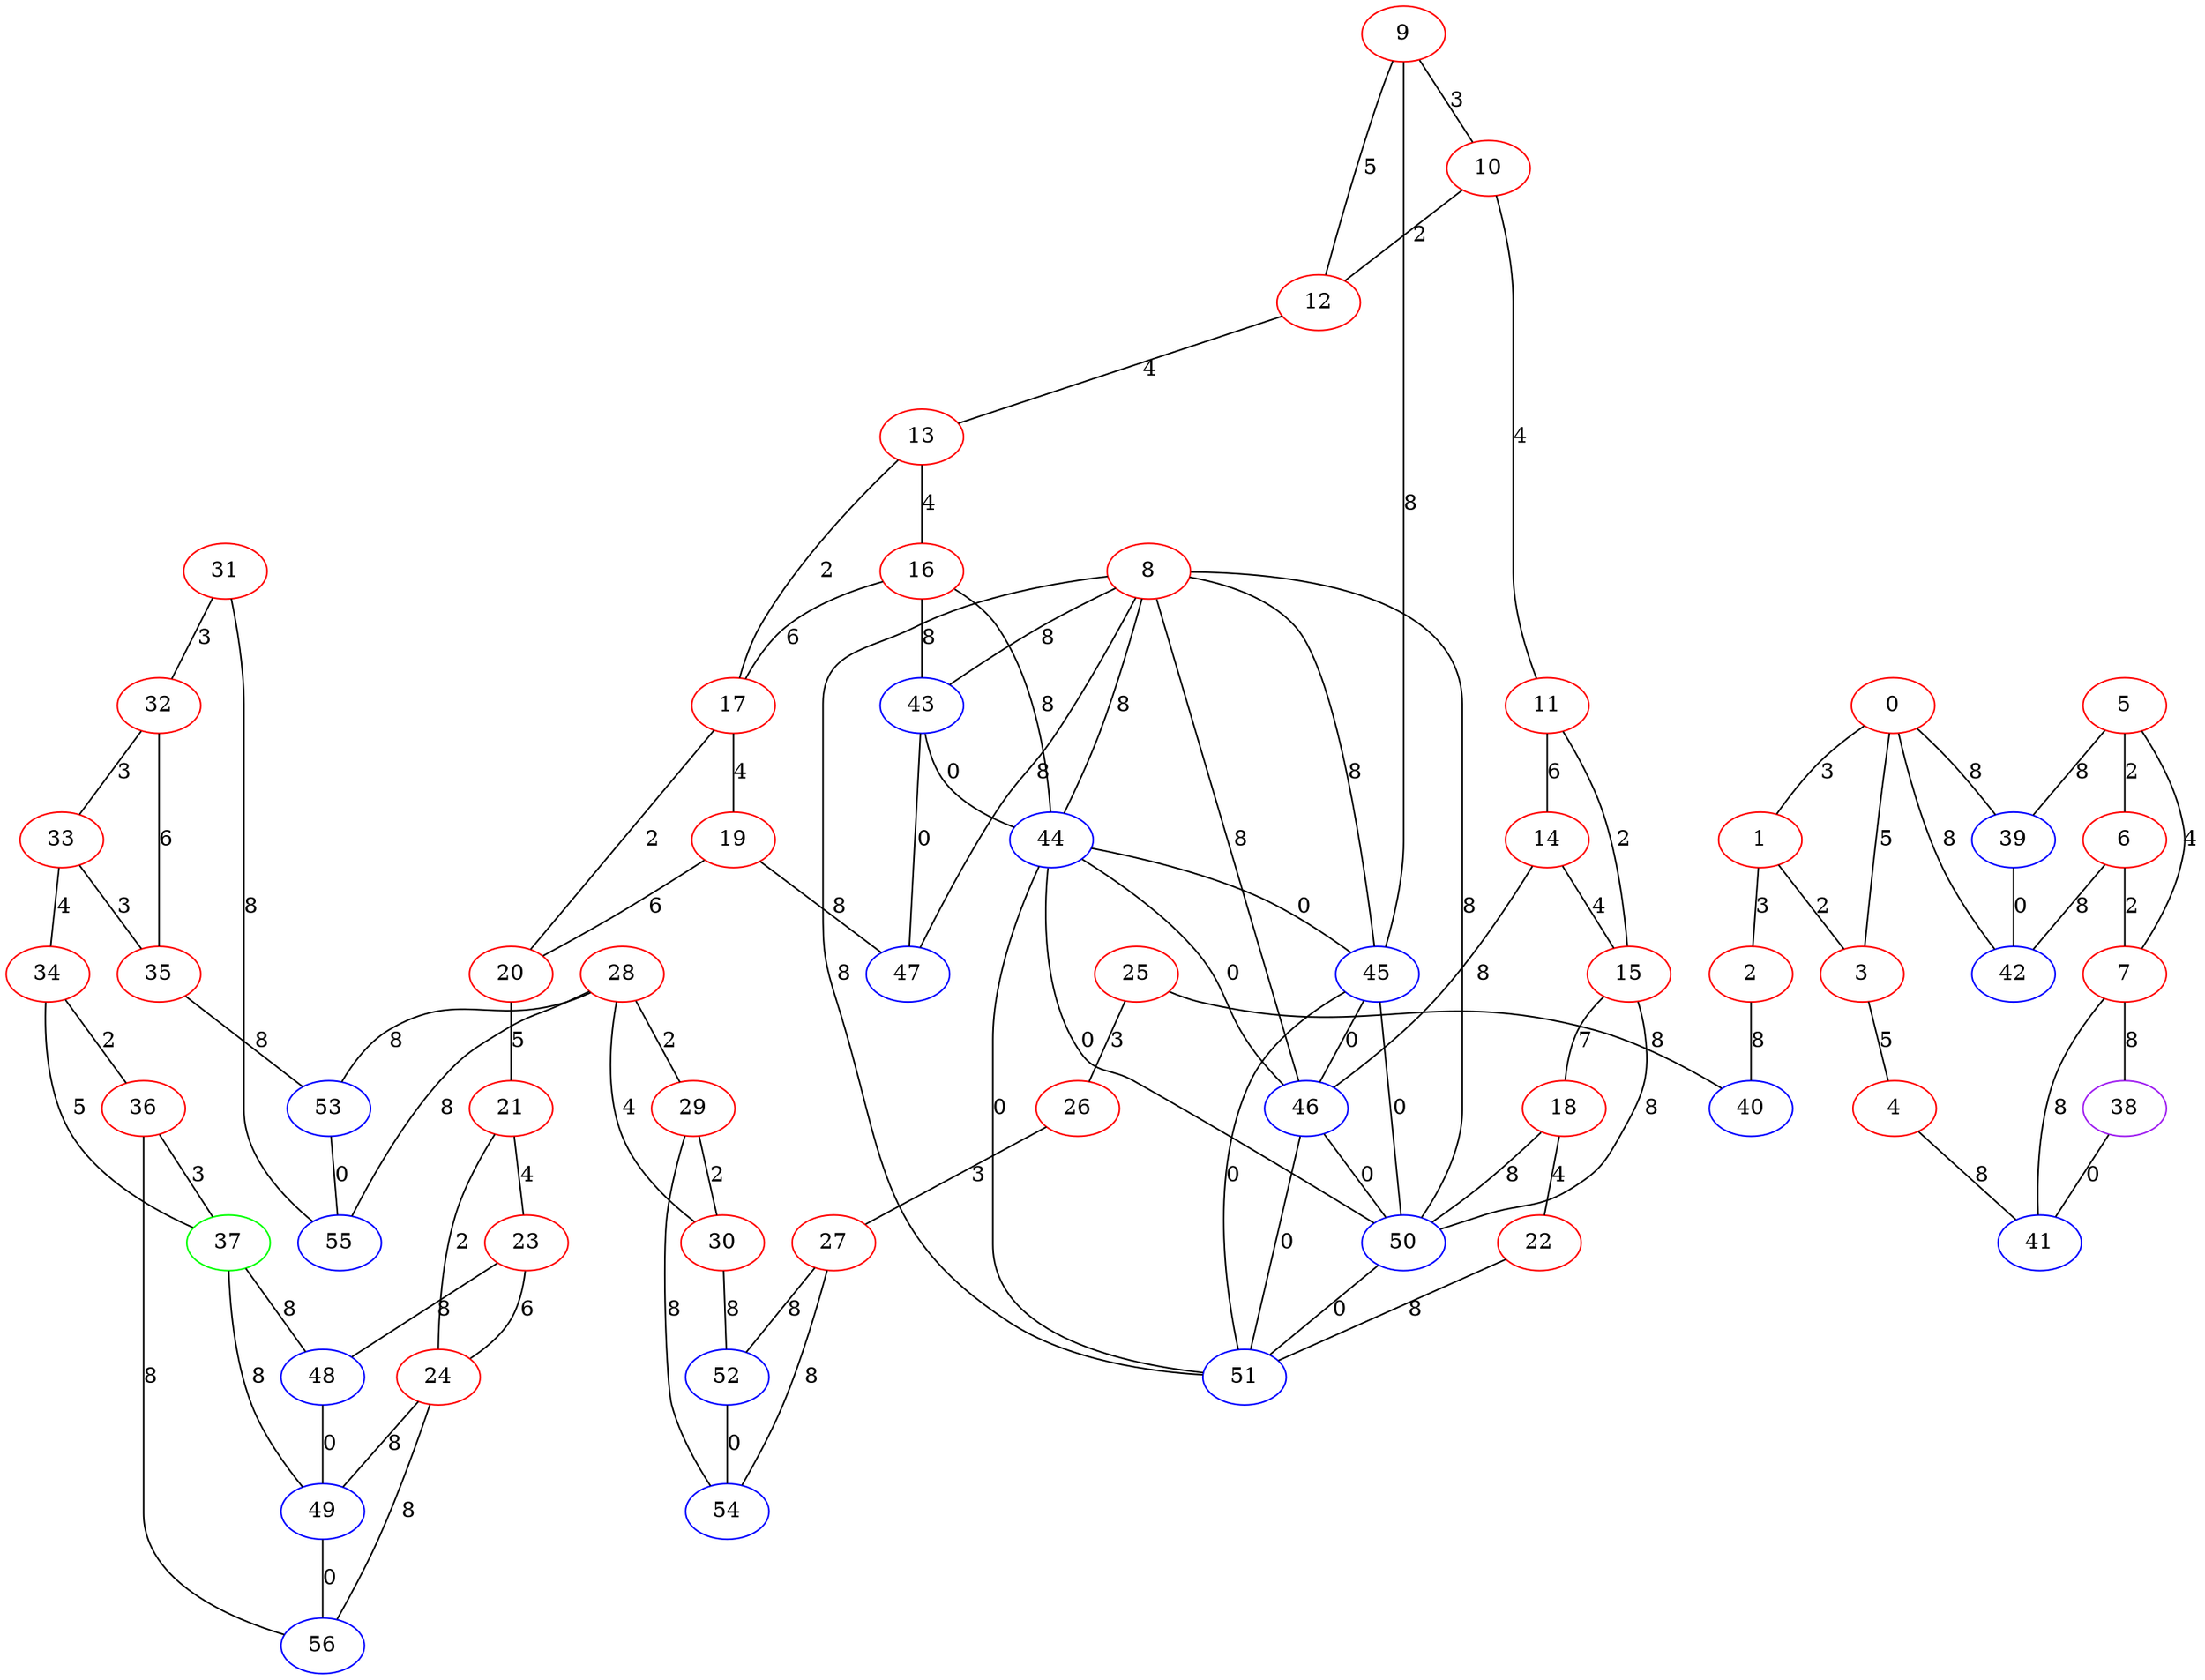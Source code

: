 graph "" {
0 [color=red, weight=1];
1 [color=red, weight=1];
2 [color=red, weight=1];
3 [color=red, weight=1];
4 [color=red, weight=1];
5 [color=red, weight=1];
6 [color=red, weight=1];
7 [color=red, weight=1];
8 [color=red, weight=1];
9 [color=red, weight=1];
10 [color=red, weight=1];
11 [color=red, weight=1];
12 [color=red, weight=1];
13 [color=red, weight=1];
14 [color=red, weight=1];
15 [color=red, weight=1];
16 [color=red, weight=1];
17 [color=red, weight=1];
18 [color=red, weight=1];
19 [color=red, weight=1];
20 [color=red, weight=1];
21 [color=red, weight=1];
22 [color=red, weight=1];
23 [color=red, weight=1];
24 [color=red, weight=1];
25 [color=red, weight=1];
26 [color=red, weight=1];
27 [color=red, weight=1];
28 [color=red, weight=1];
29 [color=red, weight=1];
30 [color=red, weight=1];
31 [color=red, weight=1];
32 [color=red, weight=1];
33 [color=red, weight=1];
34 [color=red, weight=1];
35 [color=red, weight=1];
36 [color=red, weight=1];
37 [color=green, weight=2];
38 [color=purple, weight=4];
39 [color=blue, weight=3];
40 [color=blue, weight=3];
41 [color=blue, weight=3];
42 [color=blue, weight=3];
43 [color=blue, weight=3];
44 [color=blue, weight=3];
45 [color=blue, weight=3];
46 [color=blue, weight=3];
47 [color=blue, weight=3];
48 [color=blue, weight=3];
49 [color=blue, weight=3];
50 [color=blue, weight=3];
51 [color=blue, weight=3];
52 [color=blue, weight=3];
53 [color=blue, weight=3];
54 [color=blue, weight=3];
55 [color=blue, weight=3];
56 [color=blue, weight=3];
0 -- 1  [key=0, label=3];
0 -- 42  [key=0, label=8];
0 -- 3  [key=0, label=5];
0 -- 39  [key=0, label=8];
1 -- 2  [key=0, label=3];
1 -- 3  [key=0, label=2];
2 -- 40  [key=0, label=8];
3 -- 4  [key=0, label=5];
4 -- 41  [key=0, label=8];
5 -- 39  [key=0, label=8];
5 -- 6  [key=0, label=2];
5 -- 7  [key=0, label=4];
6 -- 42  [key=0, label=8];
6 -- 7  [key=0, label=2];
7 -- 41  [key=0, label=8];
7 -- 38  [key=0, label=8];
8 -- 43  [key=0, label=8];
8 -- 44  [key=0, label=8];
8 -- 45  [key=0, label=8];
8 -- 46  [key=0, label=8];
8 -- 47  [key=0, label=8];
8 -- 50  [key=0, label=8];
8 -- 51  [key=0, label=8];
9 -- 10  [key=0, label=3];
9 -- 12  [key=0, label=5];
9 -- 45  [key=0, label=8];
10 -- 11  [key=0, label=4];
10 -- 12  [key=0, label=2];
11 -- 14  [key=0, label=6];
11 -- 15  [key=0, label=2];
12 -- 13  [key=0, label=4];
13 -- 16  [key=0, label=4];
13 -- 17  [key=0, label=2];
14 -- 46  [key=0, label=8];
14 -- 15  [key=0, label=4];
15 -- 18  [key=0, label=7];
15 -- 50  [key=0, label=8];
16 -- 17  [key=0, label=6];
16 -- 43  [key=0, label=8];
16 -- 44  [key=0, label=8];
17 -- 19  [key=0, label=4];
17 -- 20  [key=0, label=2];
18 -- 50  [key=0, label=8];
18 -- 22  [key=0, label=4];
19 -- 20  [key=0, label=6];
19 -- 47  [key=0, label=8];
20 -- 21  [key=0, label=5];
21 -- 24  [key=0, label=2];
21 -- 23  [key=0, label=4];
22 -- 51  [key=0, label=8];
23 -- 24  [key=0, label=6];
23 -- 48  [key=0, label=8];
24 -- 56  [key=0, label=8];
24 -- 49  [key=0, label=8];
25 -- 40  [key=0, label=8];
25 -- 26  [key=0, label=3];
26 -- 27  [key=0, label=3];
27 -- 52  [key=0, label=8];
27 -- 54  [key=0, label=8];
28 -- 55  [key=0, label=8];
28 -- 29  [key=0, label=2];
28 -- 30  [key=0, label=4];
28 -- 53  [key=0, label=8];
29 -- 54  [key=0, label=8];
29 -- 30  [key=0, label=2];
30 -- 52  [key=0, label=8];
31 -- 32  [key=0, label=3];
31 -- 55  [key=0, label=8];
32 -- 33  [key=0, label=3];
32 -- 35  [key=0, label=6];
33 -- 34  [key=0, label=4];
33 -- 35  [key=0, label=3];
34 -- 36  [key=0, label=2];
34 -- 37  [key=0, label=5];
35 -- 53  [key=0, label=8];
36 -- 56  [key=0, label=8];
36 -- 37  [key=0, label=3];
37 -- 48  [key=0, label=8];
37 -- 49  [key=0, label=8];
38 -- 41  [key=0, label=0];
39 -- 42  [key=0, label=0];
43 -- 44  [key=0, label=0];
43 -- 47  [key=0, label=0];
44 -- 45  [key=0, label=0];
44 -- 46  [key=0, label=0];
44 -- 50  [key=0, label=0];
44 -- 51  [key=0, label=0];
45 -- 46  [key=0, label=0];
45 -- 50  [key=0, label=0];
45 -- 51  [key=0, label=0];
46 -- 50  [key=0, label=0];
46 -- 51  [key=0, label=0];
48 -- 49  [key=0, label=0];
49 -- 56  [key=0, label=0];
50 -- 51  [key=0, label=0];
52 -- 54  [key=0, label=0];
53 -- 55  [key=0, label=0];
}
